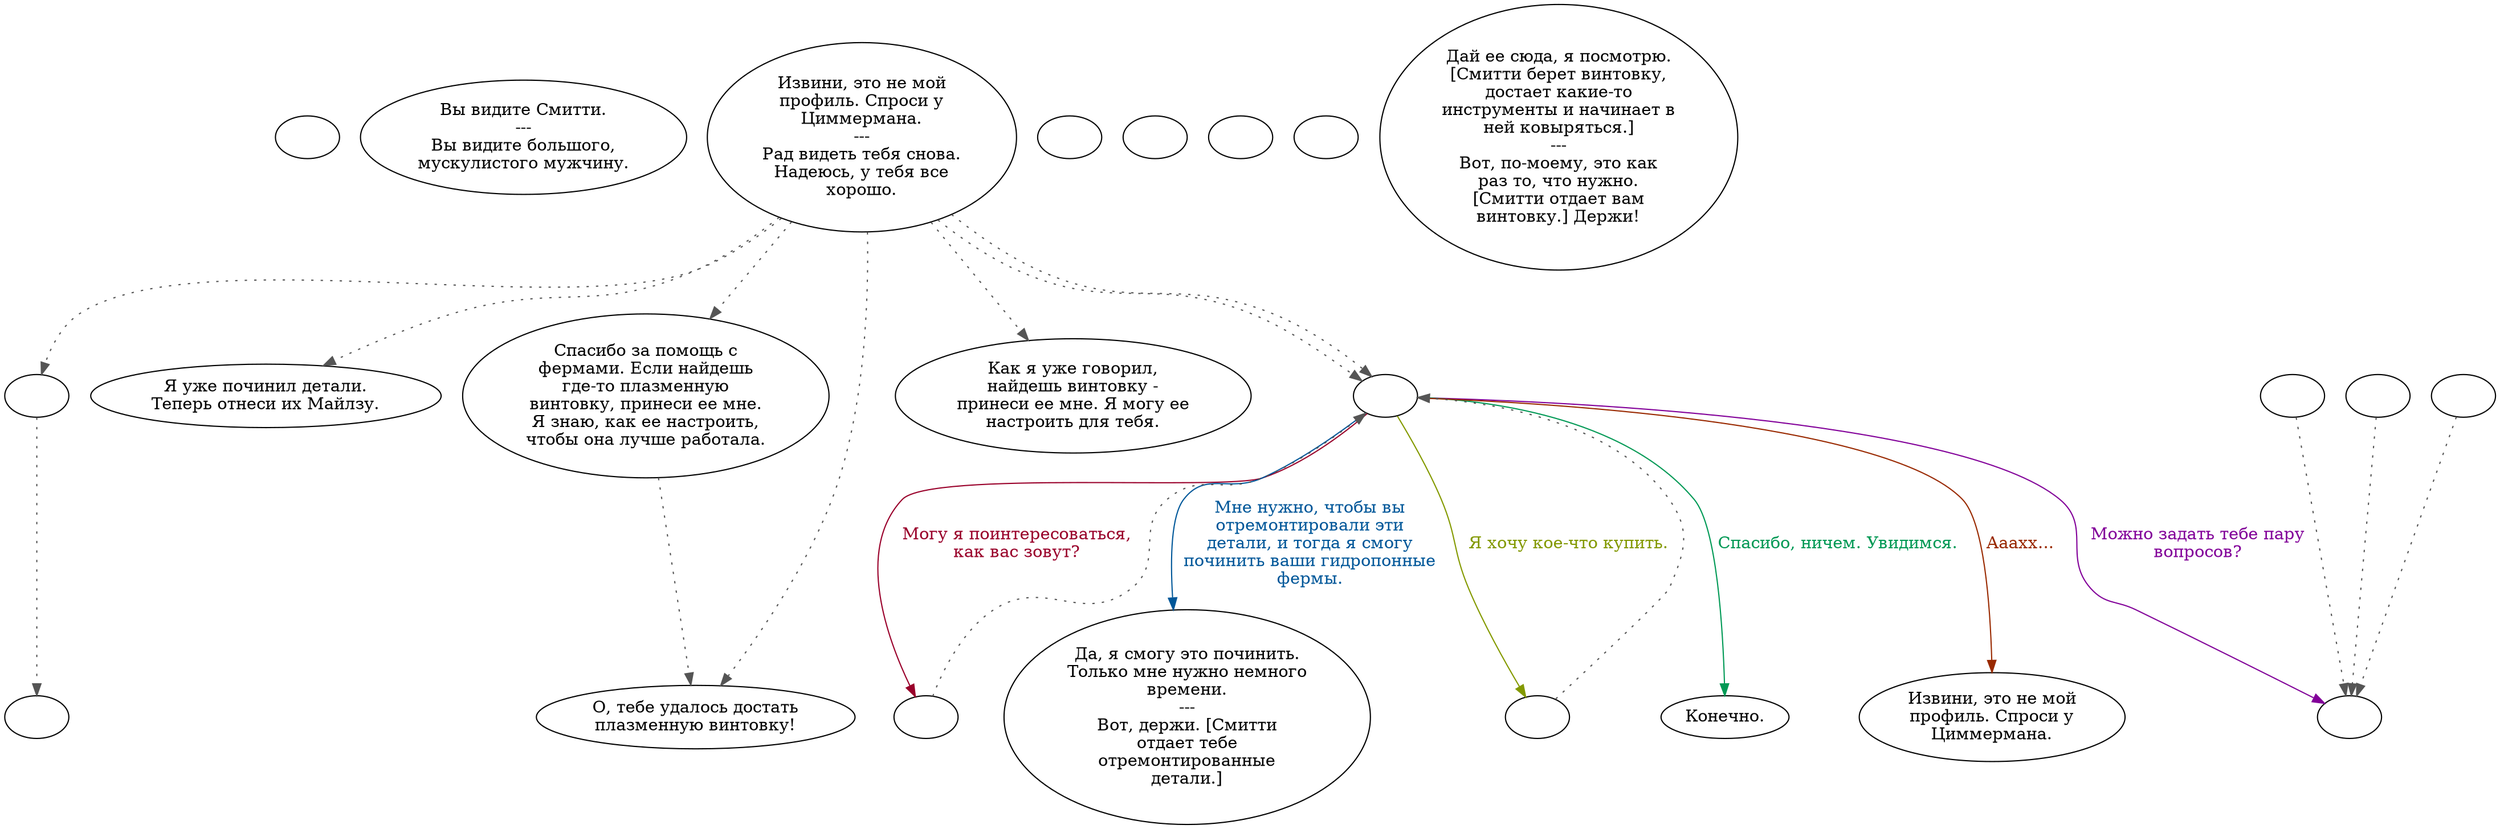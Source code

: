 digraph smitty {
  "start" [style=filled       fillcolor="#FFFFFF"       color="#000000"]
  "start" [label=""]
  "look_at_p_proc" [style=filled       fillcolor="#FFFFFF"       color="#000000"]
  "look_at_p_proc" [label="Вы видите Смитти.\n---\nВы видите большого,\nмускулистого мужчину."]
  "talk_p_proc" [style=filled       fillcolor="#FFFFFF"       color="#000000"]
  "talk_p_proc" -> "get_reaction" [style=dotted color="#555555"]
  "talk_p_proc" -> "Smitty11" [style=dotted color="#555555"]
  "talk_p_proc" -> "Smitty12" [style=dotted color="#555555"]
  "talk_p_proc" -> "Smitty14" [style=dotted color="#555555"]
  "talk_p_proc" -> "Smitty15" [style=dotted color="#555555"]
  "talk_p_proc" -> "Smitty01" [style=dotted color="#555555"]
  "talk_p_proc" -> "Smitty01" [style=dotted color="#555555"]
  "talk_p_proc" [label="Извини, это не мой\nпрофиль. Спроси у\nЦиммермана.\n---\nРад видеть тебя снова.\nНадеюсь, у тебя все\nхорошо."]
  "damage_p_proc" [style=filled       fillcolor="#FFFFFF"       color="#000000"]
  "damage_p_proc" [label=""]
  "destroy_p_proc" [style=filled       fillcolor="#FFFFFF"       color="#000000"]
  "destroy_p_proc" [label=""]
  "pickup_p_proc" [style=filled       fillcolor="#FFFFFF"       color="#000000"]
  "pickup_p_proc" [label=""]
  "map_enter_p_proc" [style=filled       fillcolor="#FFFFFF"       color="#000000"]
  "map_enter_p_proc" [label=""]
  "Smitty01" [style=filled       fillcolor="#FFFFFF"       color="#000000"]
  "Smitty01" [label=""]
  "Smitty01" -> "Smitty03" [label="Могу я поинтересоваться,\nкак вас зовут?" color="#99002A" fontcolor="#99002A"]
  "Smitty01" -> "Smitty10" [label="Мне нужно, чтобы вы\nотремонтировали эти\nдетали, и тогда я смогу\nпочинить ваши гидропонные\nфермы." color="#005799" fontcolor="#005799"]
  "Smitty01" -> "Smitty02" [label="Я хочу кое-что купить." color="#839900" fontcolor="#839900"]
  "Smitty01" -> "Smitty04" [label="Можно задать тебе пару\nвопросов?" color="#820099" fontcolor="#820099"]
  "Smitty01" -> "Smitty06" [label="Спасибо, ничем. Увидимся." color="#009955" fontcolor="#009955"]
  "Smitty01" -> "Smitty05" [label="Ааахх..." color="#992900" fontcolor="#992900"]
  "Smitty02" [style=filled       fillcolor="#FFFFFF"       color="#000000"]
  "Smitty02" -> "Smitty01" [style=dotted color="#555555"]
  "Smitty02" [label=""]
  "Smitty03" [style=filled       fillcolor="#FFFFFF"       color="#000000"]
  "Smitty03" -> "Smitty01" [style=dotted color="#555555"]
  "Smitty03" [label=""]
  "Smitty04" [style=filled       fillcolor="#FFFFFF"       color="#000000"]
  "Smitty04" [label=""]
  "Smitty05" [style=filled       fillcolor="#FFFFFF"       color="#000000"]
  "Smitty05" [label="Извини, это не мой\nпрофиль. Спроси у\nЦиммермана."]
  "Smitty06" [style=filled       fillcolor="#FFFFFF"       color="#000000"]
  "Smitty06" [label="Конечно."]
  "Smitty07" [style=filled       fillcolor="#FFFFFF"       color="#000000"]
  "Smitty07" -> "Smitty04" [style=dotted color="#555555"]
  "Smitty07" [label=""]
  "Smitty08" [style=filled       fillcolor="#FFFFFF"       color="#000000"]
  "Smitty08" -> "Smitty04" [style=dotted color="#555555"]
  "Smitty08" [label=""]
  "Smitty09" [style=filled       fillcolor="#FFFFFF"       color="#000000"]
  "Smitty09" -> "Smitty04" [style=dotted color="#555555"]
  "Smitty09" [label=""]
  "Smitty10" [style=filled       fillcolor="#FFFFFF"       color="#000000"]
  "Smitty10" [label="Да, я смогу это починить.\nТолько мне нужно немного\nвремени.\n---\nВот, держи. [Смитти\nотдает тебе\nотремонтированные\nдетали.]"]
  "Smitty11" [style=filled       fillcolor="#FFFFFF"       color="#000000"]
  "Smitty11" [label="Я уже починил детали.\nТеперь отнеси их Майлзу."]
  "Smitty12" [style=filled       fillcolor="#FFFFFF"       color="#000000"]
  "Smitty12" -> "Smitty14" [style=dotted color="#555555"]
  "Smitty12" [label="Спасибо за помощь с\nфермами. Если найдешь\nгде-то плазменную\nвинтовку, принеси ее мне.\nЯ знаю, как ее настроить,\nчтобы она лучше работала."]
  "Smitty14" [style=filled       fillcolor="#FFFFFF"       color="#000000"]
  "Smitty14" [label="О, тебе удалось достать\nплазменную винтовку!"]
  "Smitty14a" [style=filled       fillcolor="#FFFFFF"       color="#000000"]
  "Smitty14a" [label="Дай ее сюда, я посмотрю.\n[Смитти берет винтовку,\nдостает какие-то\nинструменты и начинает в\nней ковыряться.]\n---\nВот, по-моему, это как\nраз то, что нужно.\n[Смитти отдает вам\nвинтовку.] Держи!"]
  "Smitty15" [style=filled       fillcolor="#FFFFFF"       color="#000000"]
  "Smitty15" [label="Как я уже говорил,\nнайдешь винтовку -\nпринеси ее мне. Я могу ее\nнастроить для тебя."]
  "get_reaction" [style=filled       fillcolor="#FFFFFF"       color="#000000"]
  "get_reaction" -> "ReactToLevel" [style=dotted color="#555555"]
  "get_reaction" [label=""]
  "ReactToLevel" [style=filled       fillcolor="#FFFFFF"       color="#000000"]
  "ReactToLevel" [label=""]
}